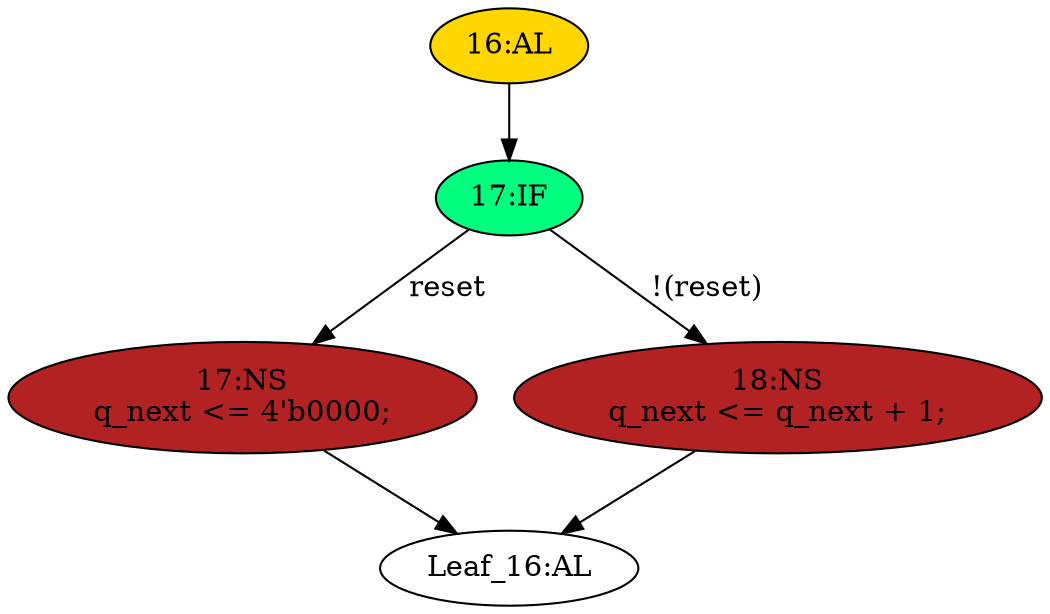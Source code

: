 strict digraph "" {
	node [label="\N"];
	"17:NS"	[ast="<pyverilog.vparser.ast.NonblockingSubstitution object at 0x7f4c4c4aef90>",
		fillcolor=firebrick,
		label="17:NS
q_next <= 4'b0000;",
		statements="[<pyverilog.vparser.ast.NonblockingSubstitution object at 0x7f4c4c4aef90>]",
		style=filled,
		typ=NonblockingSubstitution];
	"Leaf_16:AL"	[def_var="['q_next']",
		label="Leaf_16:AL"];
	"17:NS" -> "Leaf_16:AL"	[cond="[]",
		lineno=None];
	"17:IF"	[ast="<pyverilog.vparser.ast.IfStatement object at 0x7f4c4c4aeed0>",
		fillcolor=springgreen,
		label="17:IF",
		statements="[]",
		style=filled,
		typ=IfStatement];
	"17:IF" -> "17:NS"	[cond="['reset']",
		label=reset,
		lineno=17];
	"18:NS"	[ast="<pyverilog.vparser.ast.NonblockingSubstitution object at 0x7f4c4c4aebd0>",
		fillcolor=firebrick,
		label="18:NS
q_next <= q_next + 1;",
		statements="[<pyverilog.vparser.ast.NonblockingSubstitution object at 0x7f4c4c4aebd0>]",
		style=filled,
		typ=NonblockingSubstitution];
	"17:IF" -> "18:NS"	[cond="['reset']",
		label="!(reset)",
		lineno=17];
	"18:NS" -> "Leaf_16:AL"	[cond="[]",
		lineno=None];
	"16:AL"	[ast="<pyverilog.vparser.ast.Always object at 0x7f4c4c4b4150>",
		clk_sens=True,
		fillcolor=gold,
		label="16:AL",
		sens="['clk', 'reset']",
		statements="[]",
		style=filled,
		typ=Always,
		use_var="['reset', 'q_next']"];
	"16:AL" -> "17:IF"	[cond="[]",
		lineno=None];
}

